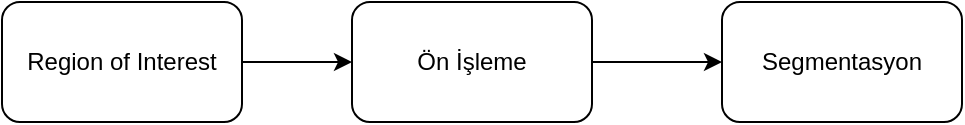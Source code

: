 <mxfile version="20.7.4" type="device"><diagram id="-B3FI5jZThrq7dzPuGOA" name="Page-1"><mxGraphModel dx="1036" dy="606" grid="1" gridSize="10" guides="1" tooltips="1" connect="1" arrows="1" fold="1" page="1" pageScale="1" pageWidth="850" pageHeight="1100" math="0" shadow="0"><root><mxCell id="0"/><mxCell id="1" parent="0"/><mxCell id="hNnJ60LFbnuGpiRN7bLV-3" value="" style="edgeStyle=orthogonalEdgeStyle;rounded=0;orthogonalLoop=1;jettySize=auto;html=1;" parent="1" source="hNnJ60LFbnuGpiRN7bLV-1" target="hNnJ60LFbnuGpiRN7bLV-2" edge="1"><mxGeometry relative="1" as="geometry"/></mxCell><mxCell id="hNnJ60LFbnuGpiRN7bLV-1" value="Region of Interest" style="rounded=1;whiteSpace=wrap;html=1;" parent="1" vertex="1"><mxGeometry x="190" y="180" width="120" height="60" as="geometry"/></mxCell><mxCell id="hNnJ60LFbnuGpiRN7bLV-5" value="" style="edgeStyle=orthogonalEdgeStyle;rounded=0;orthogonalLoop=1;jettySize=auto;html=1;" parent="1" source="hNnJ60LFbnuGpiRN7bLV-2" target="hNnJ60LFbnuGpiRN7bLV-4" edge="1"><mxGeometry relative="1" as="geometry"/></mxCell><mxCell id="hNnJ60LFbnuGpiRN7bLV-2" value="Ön İşleme" style="rounded=1;whiteSpace=wrap;html=1;" parent="1" vertex="1"><mxGeometry x="365" y="180" width="120" height="60" as="geometry"/></mxCell><mxCell id="hNnJ60LFbnuGpiRN7bLV-4" value="Segmentasyon" style="rounded=1;whiteSpace=wrap;html=1;" parent="1" vertex="1"><mxGeometry x="550" y="180" width="120" height="60" as="geometry"/></mxCell></root></mxGraphModel></diagram></mxfile>